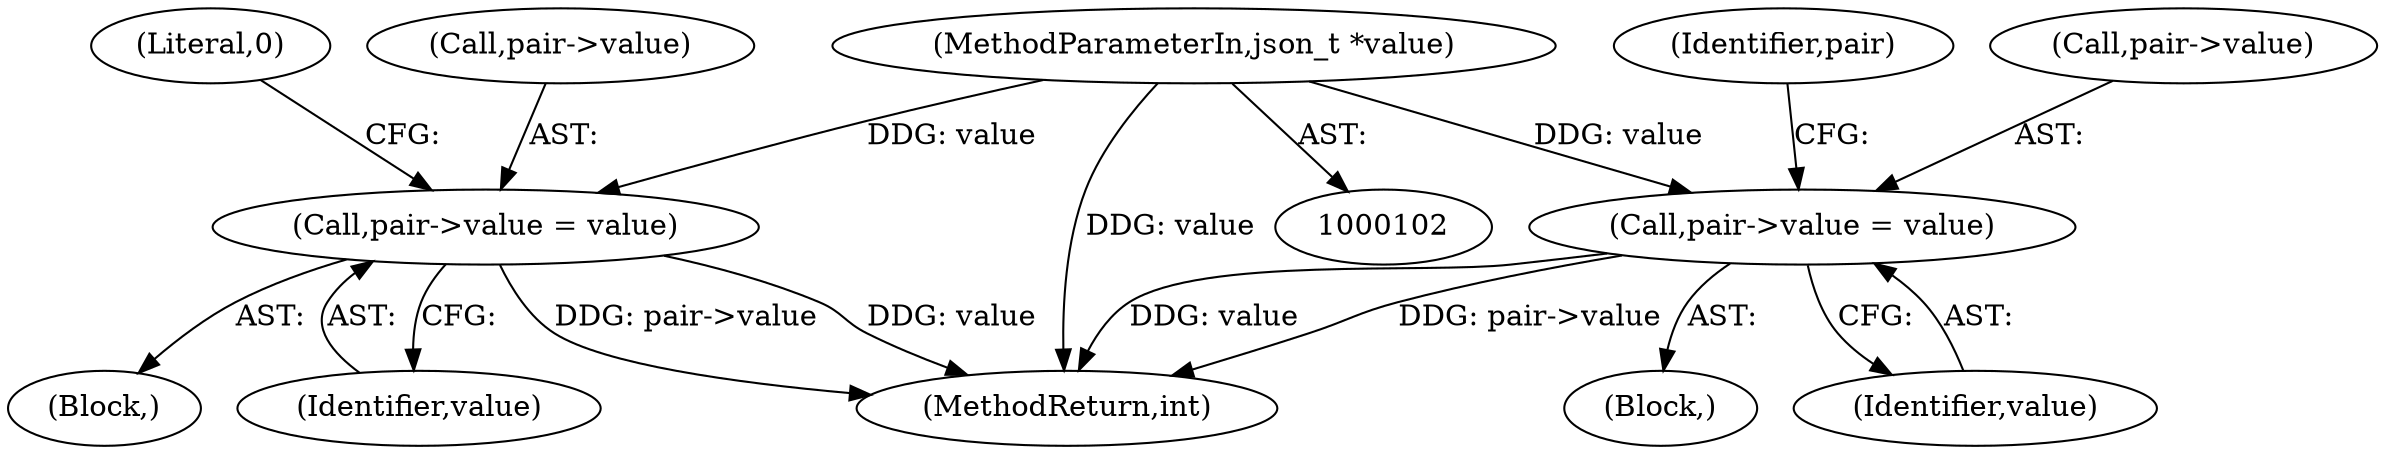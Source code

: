 digraph "0_jansson_8f80c2d83808150724d31793e6ade92749b1faa4_6@pointer" {
"1000106" [label="(MethodParameterIn,json_t *value)"];
"1000157" [label="(Call,pair->value = value)"];
"1000196" [label="(Call,pair->value = value)"];
"1000163" [label="(Block,)"];
"1000204" [label="(Identifier,pair)"];
"1000161" [label="(Identifier,value)"];
"1000152" [label="(Block,)"];
"1000200" [label="(Identifier,value)"];
"1000106" [label="(MethodParameterIn,json_t *value)"];
"1000218" [label="(Literal,0)"];
"1000219" [label="(MethodReturn,int)"];
"1000196" [label="(Call,pair->value = value)"];
"1000158" [label="(Call,pair->value)"];
"1000157" [label="(Call,pair->value = value)"];
"1000197" [label="(Call,pair->value)"];
"1000106" -> "1000102"  [label="AST: "];
"1000106" -> "1000219"  [label="DDG: value"];
"1000106" -> "1000157"  [label="DDG: value"];
"1000106" -> "1000196"  [label="DDG: value"];
"1000157" -> "1000152"  [label="AST: "];
"1000157" -> "1000161"  [label="CFG: "];
"1000158" -> "1000157"  [label="AST: "];
"1000161" -> "1000157"  [label="AST: "];
"1000218" -> "1000157"  [label="CFG: "];
"1000157" -> "1000219"  [label="DDG: pair->value"];
"1000157" -> "1000219"  [label="DDG: value"];
"1000196" -> "1000163"  [label="AST: "];
"1000196" -> "1000200"  [label="CFG: "];
"1000197" -> "1000196"  [label="AST: "];
"1000200" -> "1000196"  [label="AST: "];
"1000204" -> "1000196"  [label="CFG: "];
"1000196" -> "1000219"  [label="DDG: pair->value"];
"1000196" -> "1000219"  [label="DDG: value"];
}
